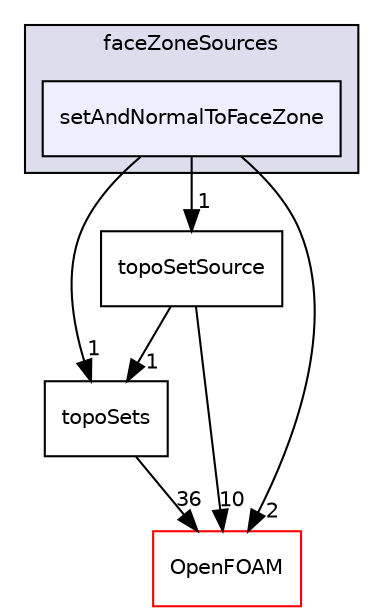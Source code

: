 digraph "src/meshTools/sets/faceZoneSources/setAndNormalToFaceZone" {
  bgcolor=transparent;
  compound=true
  node [ fontsize="10", fontname="Helvetica"];
  edge [ labelfontsize="10", labelfontname="Helvetica"];
  subgraph clusterdir_4ed044d1462409f2b1ba746a0a6a4e12 {
    graph [ bgcolor="#ddddee", pencolor="black", label="faceZoneSources" fontname="Helvetica", fontsize="10", URL="dir_4ed044d1462409f2b1ba746a0a6a4e12.html"]
  dir_6f6fe329e7b4645161207c548a125089 [shape=box, label="setAndNormalToFaceZone", style="filled", fillcolor="#eeeeff", pencolor="black", URL="dir_6f6fe329e7b4645161207c548a125089.html"];
  }
  dir_d23dbc881ee772048f144c3220c0e8b5 [shape=box label="topoSets" URL="dir_d23dbc881ee772048f144c3220c0e8b5.html"];
  dir_ffdc7a49b4414cf981ba8f0aa91f3c24 [shape=box label="topoSetSource" URL="dir_ffdc7a49b4414cf981ba8f0aa91f3c24.html"];
  dir_c5473ff19b20e6ec4dfe5c310b3778a8 [shape=box label="OpenFOAM" color="red" URL="dir_c5473ff19b20e6ec4dfe5c310b3778a8.html"];
  dir_6f6fe329e7b4645161207c548a125089->dir_d23dbc881ee772048f144c3220c0e8b5 [headlabel="1", labeldistance=1.5 headhref="dir_001882_001896.html"];
  dir_6f6fe329e7b4645161207c548a125089->dir_ffdc7a49b4414cf981ba8f0aa91f3c24 [headlabel="1", labeldistance=1.5 headhref="dir_001882_001898.html"];
  dir_6f6fe329e7b4645161207c548a125089->dir_c5473ff19b20e6ec4dfe5c310b3778a8 [headlabel="2", labeldistance=1.5 headhref="dir_001882_001929.html"];
  dir_d23dbc881ee772048f144c3220c0e8b5->dir_c5473ff19b20e6ec4dfe5c310b3778a8 [headlabel="36", labeldistance=1.5 headhref="dir_001896_001929.html"];
  dir_ffdc7a49b4414cf981ba8f0aa91f3c24->dir_d23dbc881ee772048f144c3220c0e8b5 [headlabel="1", labeldistance=1.5 headhref="dir_001898_001896.html"];
  dir_ffdc7a49b4414cf981ba8f0aa91f3c24->dir_c5473ff19b20e6ec4dfe5c310b3778a8 [headlabel="10", labeldistance=1.5 headhref="dir_001898_001929.html"];
}

